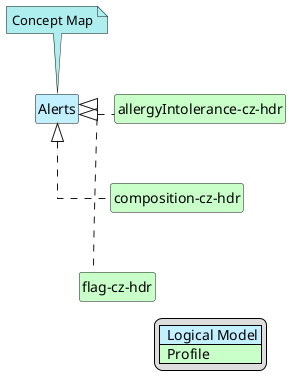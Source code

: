 @startuml
hide circle
hide stereotype
hide members
hide methods
skinparam linetype ortho
skinparam class {
BackgroundColor<<LogicalModel>> #APPLICATION
BackgroundColor<<Profile>> #TECHNOLOGY
}
legend right
| <#APPLICATION>  Logical Model |
| <#TECHNOLOGY>  Profile |
endlegend
class "Alerts" <<LogicalModel>> [[StructureDefinition-AlertsCz.html]]
note top #PaleTurquoise [[ConceptMap-alerts2FHIR-cz-hdr.html]]
Concept Map
endnote
class "allergyIntolerance-cz-hdr" <<Profile>> [[StructureDefinition-cz-allergyIntolerance-hdr.html]]
"Alerts" <|. "allergyIntolerance-cz-hdr"
class "composition-cz-hdr" <<Profile>> [[StructureDefinition-cz-composition-hdr.html]]
"Alerts" <|. "composition-cz-hdr"
"allergyIntolerance-cz-hdr" -d[hidden]-> "composition-cz-hdr"
class "flag-cz-hdr" <<Profile>> [[StructureDefinition-cz-flag-hdr.html]]
"Alerts" <|. "flag-cz-hdr"
"composition-cz-hdr" -d[hidden]-> "flag-cz-hdr"
@enduml
